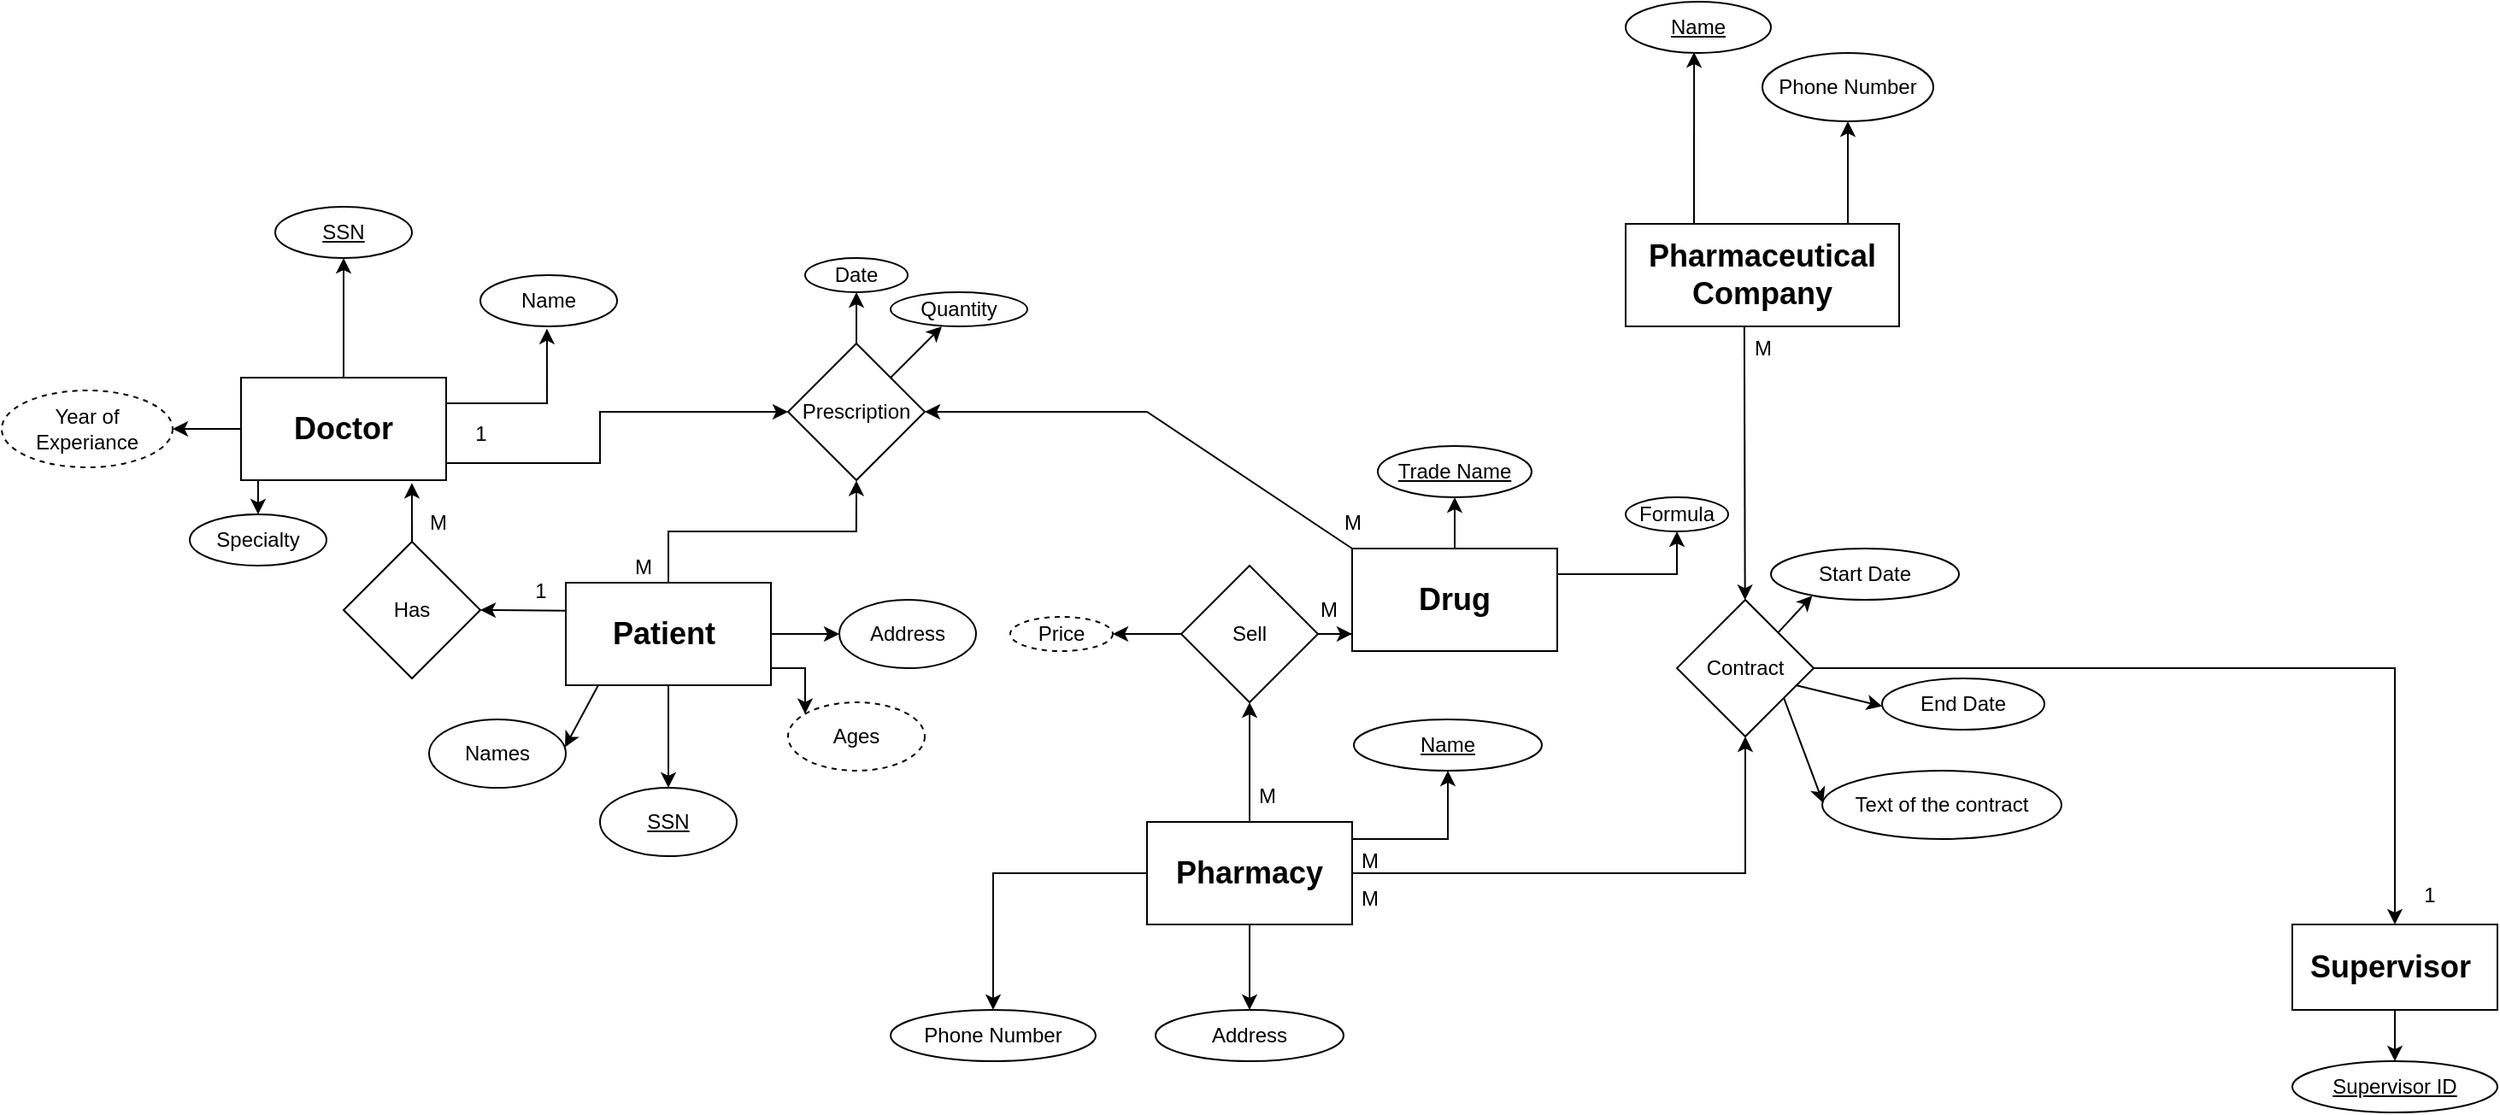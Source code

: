 <mxfile version="24.8.6">
  <diagram name="Page-1" id="-Sb2iiyz_SoWNLAZgfZH">
    <mxGraphModel dx="1434" dy="1839" grid="1" gridSize="10" guides="1" tooltips="1" connect="1" arrows="1" fold="1" page="1" pageScale="1" pageWidth="850" pageHeight="1100" math="0" shadow="0">
      <root>
        <mxCell id="0" />
        <mxCell id="1" parent="0" />
        <mxCell id="ds9kkb-RaBtkJ015G7hP-6" value="" style="edgeStyle=orthogonalEdgeStyle;rounded=0;orthogonalLoop=1;jettySize=auto;html=1;" parent="1" source="ds9kkb-RaBtkJ015G7hP-1" target="ds9kkb-RaBtkJ015G7hP-5" edge="1">
          <mxGeometry relative="1" as="geometry" />
        </mxCell>
        <mxCell id="ds9kkb-RaBtkJ015G7hP-13" value="" style="edgeStyle=orthogonalEdgeStyle;rounded=0;orthogonalLoop=1;jettySize=auto;html=1;" parent="1" source="ds9kkb-RaBtkJ015G7hP-1" target="ds9kkb-RaBtkJ015G7hP-12" edge="1">
          <mxGeometry relative="1" as="geometry" />
        </mxCell>
        <mxCell id="ds9kkb-RaBtkJ015G7hP-18" style="edgeStyle=orthogonalEdgeStyle;rounded=0;orthogonalLoop=1;jettySize=auto;html=1;" parent="1" source="ds9kkb-RaBtkJ015G7hP-1" target="ds9kkb-RaBtkJ015G7hP-14" edge="1">
          <mxGeometry relative="1" as="geometry">
            <Array as="points">
              <mxPoint x="500" y="310" />
            </Array>
          </mxGeometry>
        </mxCell>
        <mxCell id="ds9kkb-RaBtkJ015G7hP-1" value="&lt;h2&gt;Patient&amp;nbsp;&lt;/h2&gt;" style="rounded=0;whiteSpace=wrap;html=1;" parent="1" vertex="1">
          <mxGeometry x="360" y="260" width="120" height="60" as="geometry" />
        </mxCell>
        <mxCell id="ds9kkb-RaBtkJ015G7hP-5" value="SSN" style="ellipse;whiteSpace=wrap;html=1;fontStyle=4" parent="1" vertex="1">
          <mxGeometry x="380" y="380" width="80" height="40" as="geometry" />
        </mxCell>
        <mxCell id="ds9kkb-RaBtkJ015G7hP-7" value="Names" style="ellipse;whiteSpace=wrap;html=1;" parent="1" vertex="1">
          <mxGeometry x="280" y="340" width="80" height="40" as="geometry" />
        </mxCell>
        <mxCell id="ds9kkb-RaBtkJ015G7hP-12" value="Address" style="ellipse;whiteSpace=wrap;html=1;" parent="1" vertex="1">
          <mxGeometry x="520" y="270" width="80" height="40" as="geometry" />
        </mxCell>
        <mxCell id="ds9kkb-RaBtkJ015G7hP-14" value="Ages" style="ellipse;whiteSpace=wrap;html=1;dashed=1;" parent="1" vertex="1">
          <mxGeometry x="490" y="330" width="80" height="40" as="geometry" />
        </mxCell>
        <mxCell id="ds9kkb-RaBtkJ015G7hP-22" value="" style="edgeStyle=orthogonalEdgeStyle;rounded=0;orthogonalLoop=1;jettySize=auto;html=1;" parent="1" source="ds9kkb-RaBtkJ015G7hP-20" target="ds9kkb-RaBtkJ015G7hP-21" edge="1">
          <mxGeometry relative="1" as="geometry" />
        </mxCell>
        <mxCell id="ds9kkb-RaBtkJ015G7hP-31" value="" style="edgeStyle=orthogonalEdgeStyle;rounded=0;orthogonalLoop=1;jettySize=auto;html=1;" parent="1" source="ds9kkb-RaBtkJ015G7hP-20" target="ds9kkb-RaBtkJ015G7hP-30" edge="1">
          <mxGeometry relative="1" as="geometry" />
        </mxCell>
        <mxCell id="ds9kkb-RaBtkJ015G7hP-20" value="&lt;h2&gt;Doctor&lt;/h2&gt;" style="rounded=0;whiteSpace=wrap;html=1;" parent="1" vertex="1">
          <mxGeometry x="170" y="140" width="120" height="60" as="geometry" />
        </mxCell>
        <mxCell id="ds9kkb-RaBtkJ015G7hP-21" value="&lt;u&gt;SSN&lt;/u&gt;" style="ellipse;whiteSpace=wrap;html=1;rounded=0;" parent="1" vertex="1">
          <mxGeometry x="190" y="40" width="80" height="30" as="geometry" />
        </mxCell>
        <mxCell id="ds9kkb-RaBtkJ015G7hP-23" value="Name" style="ellipse;whiteSpace=wrap;html=1;rounded=0;fontStyle=0" parent="1" vertex="1">
          <mxGeometry x="310" y="80" width="80" height="30" as="geometry" />
        </mxCell>
        <mxCell id="ds9kkb-RaBtkJ015G7hP-27" style="edgeStyle=orthogonalEdgeStyle;rounded=0;orthogonalLoop=1;jettySize=auto;html=1;exitX=1;exitY=0.25;exitDx=0;exitDy=0;entryX=0.487;entryY=1.045;entryDx=0;entryDy=0;entryPerimeter=0;" parent="1" source="ds9kkb-RaBtkJ015G7hP-20" target="ds9kkb-RaBtkJ015G7hP-23" edge="1">
          <mxGeometry relative="1" as="geometry" />
        </mxCell>
        <mxCell id="ds9kkb-RaBtkJ015G7hP-28" value="Specialty" style="ellipse;whiteSpace=wrap;html=1;rounded=0;fontStyle=0" parent="1" vertex="1">
          <mxGeometry x="140" y="220" width="80" height="30" as="geometry" />
        </mxCell>
        <mxCell id="ds9kkb-RaBtkJ015G7hP-30" value="Year of Experiance" style="ellipse;whiteSpace=wrap;html=1;rounded=0;fontStyle=0;dashed=1;" parent="1" vertex="1">
          <mxGeometry x="30" y="147.5" width="100" height="45" as="geometry" />
        </mxCell>
        <mxCell id="vuLVgjXynZHdN53VXNv--39" value="" style="edgeStyle=orthogonalEdgeStyle;rounded=0;orthogonalLoop=1;jettySize=auto;html=1;" edge="1" parent="1" source="ds9kkb-RaBtkJ015G7hP-32" target="ds9kkb-RaBtkJ015G7hP-36">
          <mxGeometry relative="1" as="geometry">
            <Array as="points">
              <mxPoint x="1110" y="30" />
              <mxPoint x="1110" y="30" />
            </Array>
          </mxGeometry>
        </mxCell>
        <mxCell id="ds9kkb-RaBtkJ015G7hP-32" value="&lt;h2&gt;Pharmaceutical Company&lt;/h2&gt;" style="rounded=0;whiteSpace=wrap;html=1;" parent="1" vertex="1">
          <mxGeometry x="980" y="50" width="160" height="60" as="geometry" />
        </mxCell>
        <mxCell id="ds9kkb-RaBtkJ015G7hP-34" value="&lt;u&gt;Name&lt;/u&gt;" style="ellipse;whiteSpace=wrap;html=1;" parent="1" vertex="1">
          <mxGeometry x="980" y="-80" width="85" height="30" as="geometry" />
        </mxCell>
        <mxCell id="ds9kkb-RaBtkJ015G7hP-36" value="Phone Number" style="ellipse;whiteSpace=wrap;html=1;" parent="1" vertex="1">
          <mxGeometry x="1060" y="-50" width="100" height="40" as="geometry" />
        </mxCell>
        <mxCell id="ds9kkb-RaBtkJ015G7hP-40" value="" style="edgeStyle=orthogonalEdgeStyle;rounded=0;orthogonalLoop=1;jettySize=auto;html=1;" parent="1" source="ds9kkb-RaBtkJ015G7hP-38" target="ds9kkb-RaBtkJ015G7hP-39" edge="1">
          <mxGeometry relative="1" as="geometry" />
        </mxCell>
        <mxCell id="ds9kkb-RaBtkJ015G7hP-43" style="edgeStyle=orthogonalEdgeStyle;rounded=0;orthogonalLoop=1;jettySize=auto;html=1;exitX=1;exitY=0.25;exitDx=0;exitDy=0;entryX=0.5;entryY=1;entryDx=0;entryDy=0;" parent="1" source="ds9kkb-RaBtkJ015G7hP-38" target="ds9kkb-RaBtkJ015G7hP-41" edge="1">
          <mxGeometry relative="1" as="geometry" />
        </mxCell>
        <mxCell id="ds9kkb-RaBtkJ015G7hP-38" value="&lt;h2&gt;Drug&lt;/h2&gt;" style="rounded=0;whiteSpace=wrap;html=1;" parent="1" vertex="1">
          <mxGeometry x="820" y="240" width="120" height="60" as="geometry" />
        </mxCell>
        <mxCell id="ds9kkb-RaBtkJ015G7hP-39" value="&lt;u&gt;Trade Name&lt;/u&gt;" style="ellipse;whiteSpace=wrap;html=1;" parent="1" vertex="1">
          <mxGeometry x="835" y="180" width="90" height="30" as="geometry" />
        </mxCell>
        <mxCell id="ds9kkb-RaBtkJ015G7hP-41" value="Formula" style="ellipse;whiteSpace=wrap;html=1;" parent="1" vertex="1">
          <mxGeometry x="980" y="210" width="60" height="20" as="geometry" />
        </mxCell>
        <mxCell id="vuLVgjXynZHdN53VXNv--3" value="" style="edgeStyle=orthogonalEdgeStyle;rounded=0;orthogonalLoop=1;jettySize=auto;html=1;" edge="1" parent="1" source="vuLVgjXynZHdN53VXNv--1" target="vuLVgjXynZHdN53VXNv--2">
          <mxGeometry relative="1" as="geometry">
            <Array as="points">
              <mxPoint x="876" y="410" />
            </Array>
          </mxGeometry>
        </mxCell>
        <mxCell id="vuLVgjXynZHdN53VXNv--5" value="" style="edgeStyle=orthogonalEdgeStyle;rounded=0;orthogonalLoop=1;jettySize=auto;html=1;" edge="1" parent="1" source="vuLVgjXynZHdN53VXNv--1" target="vuLVgjXynZHdN53VXNv--4">
          <mxGeometry relative="1" as="geometry" />
        </mxCell>
        <mxCell id="vuLVgjXynZHdN53VXNv--7" value="" style="edgeStyle=orthogonalEdgeStyle;rounded=0;orthogonalLoop=1;jettySize=auto;html=1;" edge="1" parent="1" source="vuLVgjXynZHdN53VXNv--1" target="vuLVgjXynZHdN53VXNv--6">
          <mxGeometry relative="1" as="geometry" />
        </mxCell>
        <mxCell id="vuLVgjXynZHdN53VXNv--19" value="" style="edgeStyle=orthogonalEdgeStyle;rounded=0;orthogonalLoop=1;jettySize=auto;html=1;" edge="1" parent="1" source="vuLVgjXynZHdN53VXNv--1" target="vuLVgjXynZHdN53VXNv--18">
          <mxGeometry relative="1" as="geometry" />
        </mxCell>
        <mxCell id="vuLVgjXynZHdN53VXNv--1" value="&lt;h2&gt;Pharmacy&lt;/h2&gt;" style="rounded=0;whiteSpace=wrap;html=1;" vertex="1" parent="1">
          <mxGeometry x="700" y="400" width="120" height="60" as="geometry" />
        </mxCell>
        <mxCell id="vuLVgjXynZHdN53VXNv--2" value="&lt;u&gt;Name&lt;/u&gt;" style="ellipse;whiteSpace=wrap;html=1;rounded=0;" vertex="1" parent="1">
          <mxGeometry x="821" y="340" width="110" height="30" as="geometry" />
        </mxCell>
        <mxCell id="vuLVgjXynZHdN53VXNv--4" value="Address" style="ellipse;whiteSpace=wrap;html=1;rounded=0;" vertex="1" parent="1">
          <mxGeometry x="705" y="510" width="110" height="30" as="geometry" />
        </mxCell>
        <mxCell id="vuLVgjXynZHdN53VXNv--6" value="Phone Number" style="ellipse;whiteSpace=wrap;html=1;rounded=0;" vertex="1" parent="1">
          <mxGeometry x="550" y="510" width="120" height="30" as="geometry" />
        </mxCell>
        <mxCell id="vuLVgjXynZHdN53VXNv--8" value="Has" style="rhombus;whiteSpace=wrap;html=1;rounded=0;" vertex="1" parent="1">
          <mxGeometry x="230" y="236" width="80" height="80" as="geometry" />
        </mxCell>
        <mxCell id="vuLVgjXynZHdN53VXNv--17" value="M" style="text;html=1;align=center;verticalAlign=middle;resizable=0;points=[];autosize=1;strokeColor=none;fillColor=none;" vertex="1" parent="1">
          <mxGeometry x="270" y="210" width="30" height="30" as="geometry" />
        </mxCell>
        <mxCell id="vuLVgjXynZHdN53VXNv--25" value="" style="edgeStyle=orthogonalEdgeStyle;rounded=0;orthogonalLoop=1;jettySize=auto;html=1;" edge="1" parent="1" source="vuLVgjXynZHdN53VXNv--18" target="vuLVgjXynZHdN53VXNv--24">
          <mxGeometry relative="1" as="geometry" />
        </mxCell>
        <mxCell id="vuLVgjXynZHdN53VXNv--18" value="Sell" style="rhombus;whiteSpace=wrap;html=1;rounded=0;" vertex="1" parent="1">
          <mxGeometry x="720" y="250" width="80" height="80" as="geometry" />
        </mxCell>
        <mxCell id="vuLVgjXynZHdN53VXNv--21" style="edgeStyle=orthogonalEdgeStyle;rounded=0;orthogonalLoop=1;jettySize=auto;html=1;entryX=0;entryY=0.833;entryDx=0;entryDy=0;entryPerimeter=0;" edge="1" parent="1" source="vuLVgjXynZHdN53VXNv--18" target="ds9kkb-RaBtkJ015G7hP-38">
          <mxGeometry relative="1" as="geometry" />
        </mxCell>
        <mxCell id="vuLVgjXynZHdN53VXNv--22" value="M" style="text;html=1;align=center;verticalAlign=middle;resizable=0;points=[];autosize=1;strokeColor=none;fillColor=none;" vertex="1" parent="1">
          <mxGeometry x="755" y="370" width="30" height="30" as="geometry" />
        </mxCell>
        <mxCell id="vuLVgjXynZHdN53VXNv--23" value="M" style="text;html=1;align=center;verticalAlign=middle;resizable=0;points=[];autosize=1;strokeColor=none;fillColor=none;" vertex="1" parent="1">
          <mxGeometry x="791" y="261" width="30" height="30" as="geometry" />
        </mxCell>
        <mxCell id="vuLVgjXynZHdN53VXNv--24" value="Price" style="ellipse;whiteSpace=wrap;html=1;rounded=0;dashed=1;" vertex="1" parent="1">
          <mxGeometry x="620" y="280" width="60" height="20" as="geometry" />
        </mxCell>
        <mxCell id="vuLVgjXynZHdN53VXNv--26" value="" style="edgeStyle=none;orthogonalLoop=1;jettySize=auto;html=1;rounded=0;entryX=0.5;entryY=0;entryDx=0;entryDy=0;exitX=0.083;exitY=1;exitDx=0;exitDy=0;exitPerimeter=0;" edge="1" parent="1" source="ds9kkb-RaBtkJ015G7hP-20" target="ds9kkb-RaBtkJ015G7hP-28">
          <mxGeometry width="100" relative="1" as="geometry">
            <mxPoint x="130" y="210" as="sourcePoint" />
            <mxPoint x="230" y="210" as="targetPoint" />
            <Array as="points" />
          </mxGeometry>
        </mxCell>
        <mxCell id="vuLVgjXynZHdN53VXNv--28" value="" style="edgeStyle=none;orthogonalLoop=1;jettySize=auto;html=1;rounded=0;exitX=0.157;exitY=1.004;exitDx=0;exitDy=0;exitPerimeter=0;entryX=0.994;entryY=0.406;entryDx=0;entryDy=0;entryPerimeter=0;" edge="1" parent="1" source="ds9kkb-RaBtkJ015G7hP-1" target="ds9kkb-RaBtkJ015G7hP-7">
          <mxGeometry width="100" relative="1" as="geometry">
            <mxPoint x="330" y="350" as="sourcePoint" />
            <mxPoint x="430" y="350" as="targetPoint" />
            <Array as="points" />
          </mxGeometry>
        </mxCell>
        <mxCell id="vuLVgjXynZHdN53VXNv--66" value="" style="edgeStyle=orthogonalEdgeStyle;rounded=0;orthogonalLoop=1;jettySize=auto;html=1;" edge="1" parent="1" source="vuLVgjXynZHdN53VXNv--30">
          <mxGeometry relative="1" as="geometry">
            <mxPoint x="530" y="90" as="targetPoint" />
          </mxGeometry>
        </mxCell>
        <mxCell id="vuLVgjXynZHdN53VXNv--30" value="Prescription" style="rhombus;whiteSpace=wrap;html=1;" vertex="1" parent="1">
          <mxGeometry x="490" y="120" width="80" height="80" as="geometry" />
        </mxCell>
        <mxCell id="vuLVgjXynZHdN53VXNv--36" value="" style="edgeStyle=none;orthogonalLoop=1;jettySize=auto;html=1;rounded=0;entryX=0.471;entryY=0.985;entryDx=0;entryDy=0;exitX=0.25;exitY=0;exitDx=0;exitDy=0;entryPerimeter=0;" edge="1" parent="1" source="ds9kkb-RaBtkJ015G7hP-32" target="ds9kkb-RaBtkJ015G7hP-34">
          <mxGeometry width="100" relative="1" as="geometry">
            <mxPoint x="970" y="-20" as="sourcePoint" />
            <mxPoint x="1070" y="-20" as="targetPoint" />
            <Array as="points" />
          </mxGeometry>
        </mxCell>
        <mxCell id="vuLVgjXynZHdN53VXNv--43" value="" style="edgeStyle=none;orthogonalLoop=1;jettySize=auto;html=1;rounded=0;exitX=0.5;exitY=0;exitDx=0;exitDy=0;entryX=0.833;entryY=1.028;entryDx=0;entryDy=0;entryPerimeter=0;" edge="1" parent="1" source="vuLVgjXynZHdN53VXNv--8" target="ds9kkb-RaBtkJ015G7hP-20">
          <mxGeometry width="100" relative="1" as="geometry">
            <mxPoint x="220" y="220" as="sourcePoint" />
            <mxPoint x="320" y="220" as="targetPoint" />
            <Array as="points" />
          </mxGeometry>
        </mxCell>
        <mxCell id="vuLVgjXynZHdN53VXNv--50" value="" style="edgeStyle=none;orthogonalLoop=1;jettySize=auto;html=1;rounded=0;entryX=0;entryY=0.5;entryDx=0;entryDy=0;" edge="1" parent="1" target="vuLVgjXynZHdN53VXNv--30">
          <mxGeometry width="100" relative="1" as="geometry">
            <mxPoint x="290" y="190" as="sourcePoint" />
            <mxPoint x="390" y="190" as="targetPoint" />
            <Array as="points">
              <mxPoint x="380" y="190" />
              <mxPoint x="380" y="160" />
            </Array>
          </mxGeometry>
        </mxCell>
        <mxCell id="vuLVgjXynZHdN53VXNv--51" value="1" style="text;html=1;align=center;verticalAlign=middle;resizable=0;points=[];autosize=1;strokeColor=none;fillColor=none;" vertex="1" parent="1">
          <mxGeometry x="295" y="158" width="30" height="30" as="geometry" />
        </mxCell>
        <mxCell id="vuLVgjXynZHdN53VXNv--53" value="" style="edgeStyle=none;orthogonalLoop=1;jettySize=auto;html=1;rounded=0;exitX=0;exitY=0;exitDx=0;exitDy=0;entryX=1;entryY=0.5;entryDx=0;entryDy=0;" edge="1" parent="1" source="ds9kkb-RaBtkJ015G7hP-38" target="vuLVgjXynZHdN53VXNv--30">
          <mxGeometry width="100" relative="1" as="geometry">
            <mxPoint x="580" y="160" as="sourcePoint" />
            <mxPoint x="680" y="160" as="targetPoint" />
            <Array as="points">
              <mxPoint x="700" y="160" />
            </Array>
          </mxGeometry>
        </mxCell>
        <mxCell id="vuLVgjXynZHdN53VXNv--54" value="M" style="text;html=1;align=center;verticalAlign=middle;resizable=0;points=[];autosize=1;strokeColor=none;fillColor=none;" vertex="1" parent="1">
          <mxGeometry x="805" y="210" width="30" height="30" as="geometry" />
        </mxCell>
        <mxCell id="vuLVgjXynZHdN53VXNv--58" value="" style="edgeStyle=none;orthogonalLoop=1;jettySize=auto;html=1;rounded=0;entryX=-0.064;entryY=0.008;entryDx=0;entryDy=0;entryPerimeter=0;exitX=0.5;exitY=0;exitDx=0;exitDy=0;" edge="1" parent="1" source="ds9kkb-RaBtkJ015G7hP-1">
          <mxGeometry width="100" relative="1" as="geometry">
            <mxPoint x="425.1" y="260.03" as="sourcePoint" />
            <mxPoint x="530" y="200.24" as="targetPoint" />
            <Array as="points">
              <mxPoint x="420" y="250" />
              <mxPoint x="420" y="230" />
              <mxPoint x="529.92" y="230" />
            </Array>
          </mxGeometry>
        </mxCell>
        <mxCell id="vuLVgjXynZHdN53VXNv--63" value="1" style="text;html=1;align=center;verticalAlign=middle;resizable=0;points=[];autosize=1;strokeColor=none;fillColor=none;" vertex="1" parent="1">
          <mxGeometry x="330" y="250" width="30" height="30" as="geometry" />
        </mxCell>
        <mxCell id="vuLVgjXynZHdN53VXNv--64" value="" style="edgeStyle=none;orthogonalLoop=1;jettySize=auto;html=1;rounded=0;entryX=1;entryY=0.5;entryDx=0;entryDy=0;exitX=0.996;exitY=0.879;exitDx=0;exitDy=0;exitPerimeter=0;" edge="1" parent="1" source="vuLVgjXynZHdN53VXNv--63" target="vuLVgjXynZHdN53VXNv--8">
          <mxGeometry width="100" relative="1" as="geometry">
            <mxPoint x="290" y="290" as="sourcePoint" />
            <mxPoint x="390" y="290" as="targetPoint" />
            <Array as="points" />
          </mxGeometry>
        </mxCell>
        <mxCell id="vuLVgjXynZHdN53VXNv--65" value="Date" style="ellipse;whiteSpace=wrap;html=1;" vertex="1" parent="1">
          <mxGeometry x="500" y="70" width="60" height="20" as="geometry" />
        </mxCell>
        <mxCell id="vuLVgjXynZHdN53VXNv--67" value="" style="edgeStyle=none;orthogonalLoop=1;jettySize=auto;html=1;rounded=0;" edge="1" parent="1" source="vuLVgjXynZHdN53VXNv--30">
          <mxGeometry width="100" relative="1" as="geometry">
            <mxPoint x="500" y="110" as="sourcePoint" />
            <mxPoint x="580" y="110" as="targetPoint" />
            <Array as="points" />
          </mxGeometry>
        </mxCell>
        <mxCell id="vuLVgjXynZHdN53VXNv--68" value="Quantity" style="ellipse;whiteSpace=wrap;html=1;" vertex="1" parent="1">
          <mxGeometry x="550" y="90" width="80" height="20" as="geometry" />
        </mxCell>
        <mxCell id="vuLVgjXynZHdN53VXNv--76" value="Start Date" style="ellipse;whiteSpace=wrap;html=1;" vertex="1" parent="1">
          <mxGeometry x="1065" y="240" width="110" height="30" as="geometry" />
        </mxCell>
        <mxCell id="vuLVgjXynZHdN53VXNv--78" value="End Date" style="ellipse;whiteSpace=wrap;html=1;" vertex="1" parent="1">
          <mxGeometry x="1130" y="316" width="95" height="30" as="geometry" />
        </mxCell>
        <mxCell id="vuLVgjXynZHdN53VXNv--80" value="Text of the contract" style="ellipse;whiteSpace=wrap;html=1;" vertex="1" parent="1">
          <mxGeometry x="1095" y="370" width="140" height="40" as="geometry" />
        </mxCell>
        <mxCell id="vuLVgjXynZHdN53VXNv--91" value="" style="edgeStyle=orthogonalEdgeStyle;rounded=0;orthogonalLoop=1;jettySize=auto;html=1;" edge="1" parent="1" source="vuLVgjXynZHdN53VXNv--89" target="vuLVgjXynZHdN53VXNv--90">
          <mxGeometry relative="1" as="geometry" />
        </mxCell>
        <mxCell id="vuLVgjXynZHdN53VXNv--89" value="&lt;h2&gt;Supervisor&amp;nbsp;&lt;/h2&gt;" style="whiteSpace=wrap;html=1;" vertex="1" parent="1">
          <mxGeometry x="1370" y="460" width="120" height="50" as="geometry" />
        </mxCell>
        <mxCell id="vuLVgjXynZHdN53VXNv--90" value="&lt;u&gt;Supervisor ID&lt;/u&gt;" style="ellipse;whiteSpace=wrap;html=1;" vertex="1" parent="1">
          <mxGeometry x="1370" y="540" width="120" height="30" as="geometry" />
        </mxCell>
        <mxCell id="vuLVgjXynZHdN53VXNv--126" value="M" style="text;html=1;align=center;verticalAlign=middle;resizable=0;points=[];autosize=1;strokeColor=none;fillColor=none;" vertex="1" parent="1">
          <mxGeometry x="390" y="236" width="30" height="30" as="geometry" />
        </mxCell>
        <mxCell id="vuLVgjXynZHdN53VXNv--149" value="Contract" style="rhombus;whiteSpace=wrap;html=1;" vertex="1" parent="1">
          <mxGeometry x="1010" y="270" width="80" height="80" as="geometry" />
        </mxCell>
        <mxCell id="vuLVgjXynZHdN53VXNv--151" value="" style="edgeStyle=none;orthogonalLoop=1;jettySize=auto;html=1;rounded=0;entryX=0.498;entryY=0.002;entryDx=0;entryDy=0;entryPerimeter=0;exitX=0.434;exitY=1.006;exitDx=0;exitDy=0;exitPerimeter=0;" edge="1" parent="1" source="ds9kkb-RaBtkJ015G7hP-32" target="vuLVgjXynZHdN53VXNv--149">
          <mxGeometry width="100" relative="1" as="geometry">
            <mxPoint x="1068" y="126" as="sourcePoint" />
            <mxPoint x="1052" y="270" as="targetPoint" />
            <Array as="points" />
          </mxGeometry>
        </mxCell>
        <mxCell id="vuLVgjXynZHdN53VXNv--152" value="" style="edgeStyle=none;orthogonalLoop=1;jettySize=auto;html=1;rounded=0;entryX=0.5;entryY=1;entryDx=0;entryDy=0;" edge="1" parent="1" target="vuLVgjXynZHdN53VXNv--149">
          <mxGeometry width="100" relative="1" as="geometry">
            <mxPoint x="820" y="430" as="sourcePoint" />
            <mxPoint x="920" y="430" as="targetPoint" />
            <Array as="points">
              <mxPoint x="1050" y="430" />
            </Array>
          </mxGeometry>
        </mxCell>
        <mxCell id="vuLVgjXynZHdN53VXNv--153" value="M" style="text;html=1;align=center;verticalAlign=middle;resizable=0;points=[];autosize=1;strokeColor=none;fillColor=none;" vertex="1" parent="1">
          <mxGeometry x="815" y="408" width="30" height="30" as="geometry" />
        </mxCell>
        <mxCell id="vuLVgjXynZHdN53VXNv--154" value="M" style="text;html=1;align=center;verticalAlign=middle;resizable=0;points=[];autosize=1;strokeColor=none;fillColor=none;" vertex="1" parent="1">
          <mxGeometry x="1045" y="108" width="30" height="30" as="geometry" />
        </mxCell>
        <mxCell id="vuLVgjXynZHdN53VXNv--162" value="" style="edgeStyle=none;orthogonalLoop=1;jettySize=auto;html=1;rounded=0;entryX=0.22;entryY=0.919;entryDx=0;entryDy=0;entryPerimeter=0;" edge="1" parent="1" source="vuLVgjXynZHdN53VXNv--149" target="vuLVgjXynZHdN53VXNv--76">
          <mxGeometry width="100" relative="1" as="geometry">
            <mxPoint x="1050" y="270" as="sourcePoint" />
            <mxPoint x="1150" y="270" as="targetPoint" />
            <Array as="points" />
          </mxGeometry>
        </mxCell>
        <mxCell id="vuLVgjXynZHdN53VXNv--163" value="" style="edgeStyle=none;orthogonalLoop=1;jettySize=auto;html=1;rounded=0;exitX=0.783;exitY=0.721;exitDx=0;exitDy=0;exitPerimeter=0;entryX=0.004;entryY=0.473;entryDx=0;entryDy=0;entryPerimeter=0;" edge="1" parent="1" source="vuLVgjXynZHdN53VXNv--149" target="vuLVgjXynZHdN53VXNv--80">
          <mxGeometry width="100" relative="1" as="geometry">
            <mxPoint x="1030" y="330" as="sourcePoint" />
            <mxPoint x="1130" y="340" as="targetPoint" />
            <Array as="points" />
          </mxGeometry>
        </mxCell>
        <mxCell id="vuLVgjXynZHdN53VXNv--164" value="" style="edgeStyle=none;orthogonalLoop=1;jettySize=auto;html=1;rounded=0;exitX=1;exitY=0.5;exitDx=0;exitDy=0;entryX=0.5;entryY=0;entryDx=0;entryDy=0;" edge="1" parent="1" source="vuLVgjXynZHdN53VXNv--149" target="vuLVgjXynZHdN53VXNv--89">
          <mxGeometry width="100" relative="1" as="geometry">
            <mxPoint x="1130" y="290" as="sourcePoint" />
            <mxPoint x="1230" y="290" as="targetPoint" />
            <Array as="points">
              <mxPoint x="1430" y="310" />
            </Array>
          </mxGeometry>
        </mxCell>
        <mxCell id="vuLVgjXynZHdN53VXNv--165" value="1" style="text;html=1;align=center;verticalAlign=middle;resizable=0;points=[];autosize=1;strokeColor=none;fillColor=none;" vertex="1" parent="1">
          <mxGeometry x="1435" y="428" width="30" height="30" as="geometry" />
        </mxCell>
        <mxCell id="vuLVgjXynZHdN53VXNv--116" value="M" style="text;html=1;align=center;verticalAlign=middle;resizable=0;points=[];autosize=1;strokeColor=none;fillColor=none;" vertex="1" parent="1">
          <mxGeometry x="815" y="430" width="30" height="30" as="geometry" />
        </mxCell>
        <mxCell id="vuLVgjXynZHdN53VXNv--122" value="" style="edgeStyle=none;orthogonalLoop=1;jettySize=auto;html=1;rounded=0;entryX=0;entryY=0.541;entryDx=0;entryDy=0;entryPerimeter=0;exitX=0.876;exitY=0.626;exitDx=0;exitDy=0;exitPerimeter=0;" edge="1" parent="1" source="vuLVgjXynZHdN53VXNv--149" target="vuLVgjXynZHdN53VXNv--78">
          <mxGeometry width="100" relative="1" as="geometry">
            <mxPoint x="1060" y="320" as="sourcePoint" />
            <mxPoint x="1160" y="320" as="targetPoint" />
            <Array as="points" />
          </mxGeometry>
        </mxCell>
      </root>
    </mxGraphModel>
  </diagram>
</mxfile>
